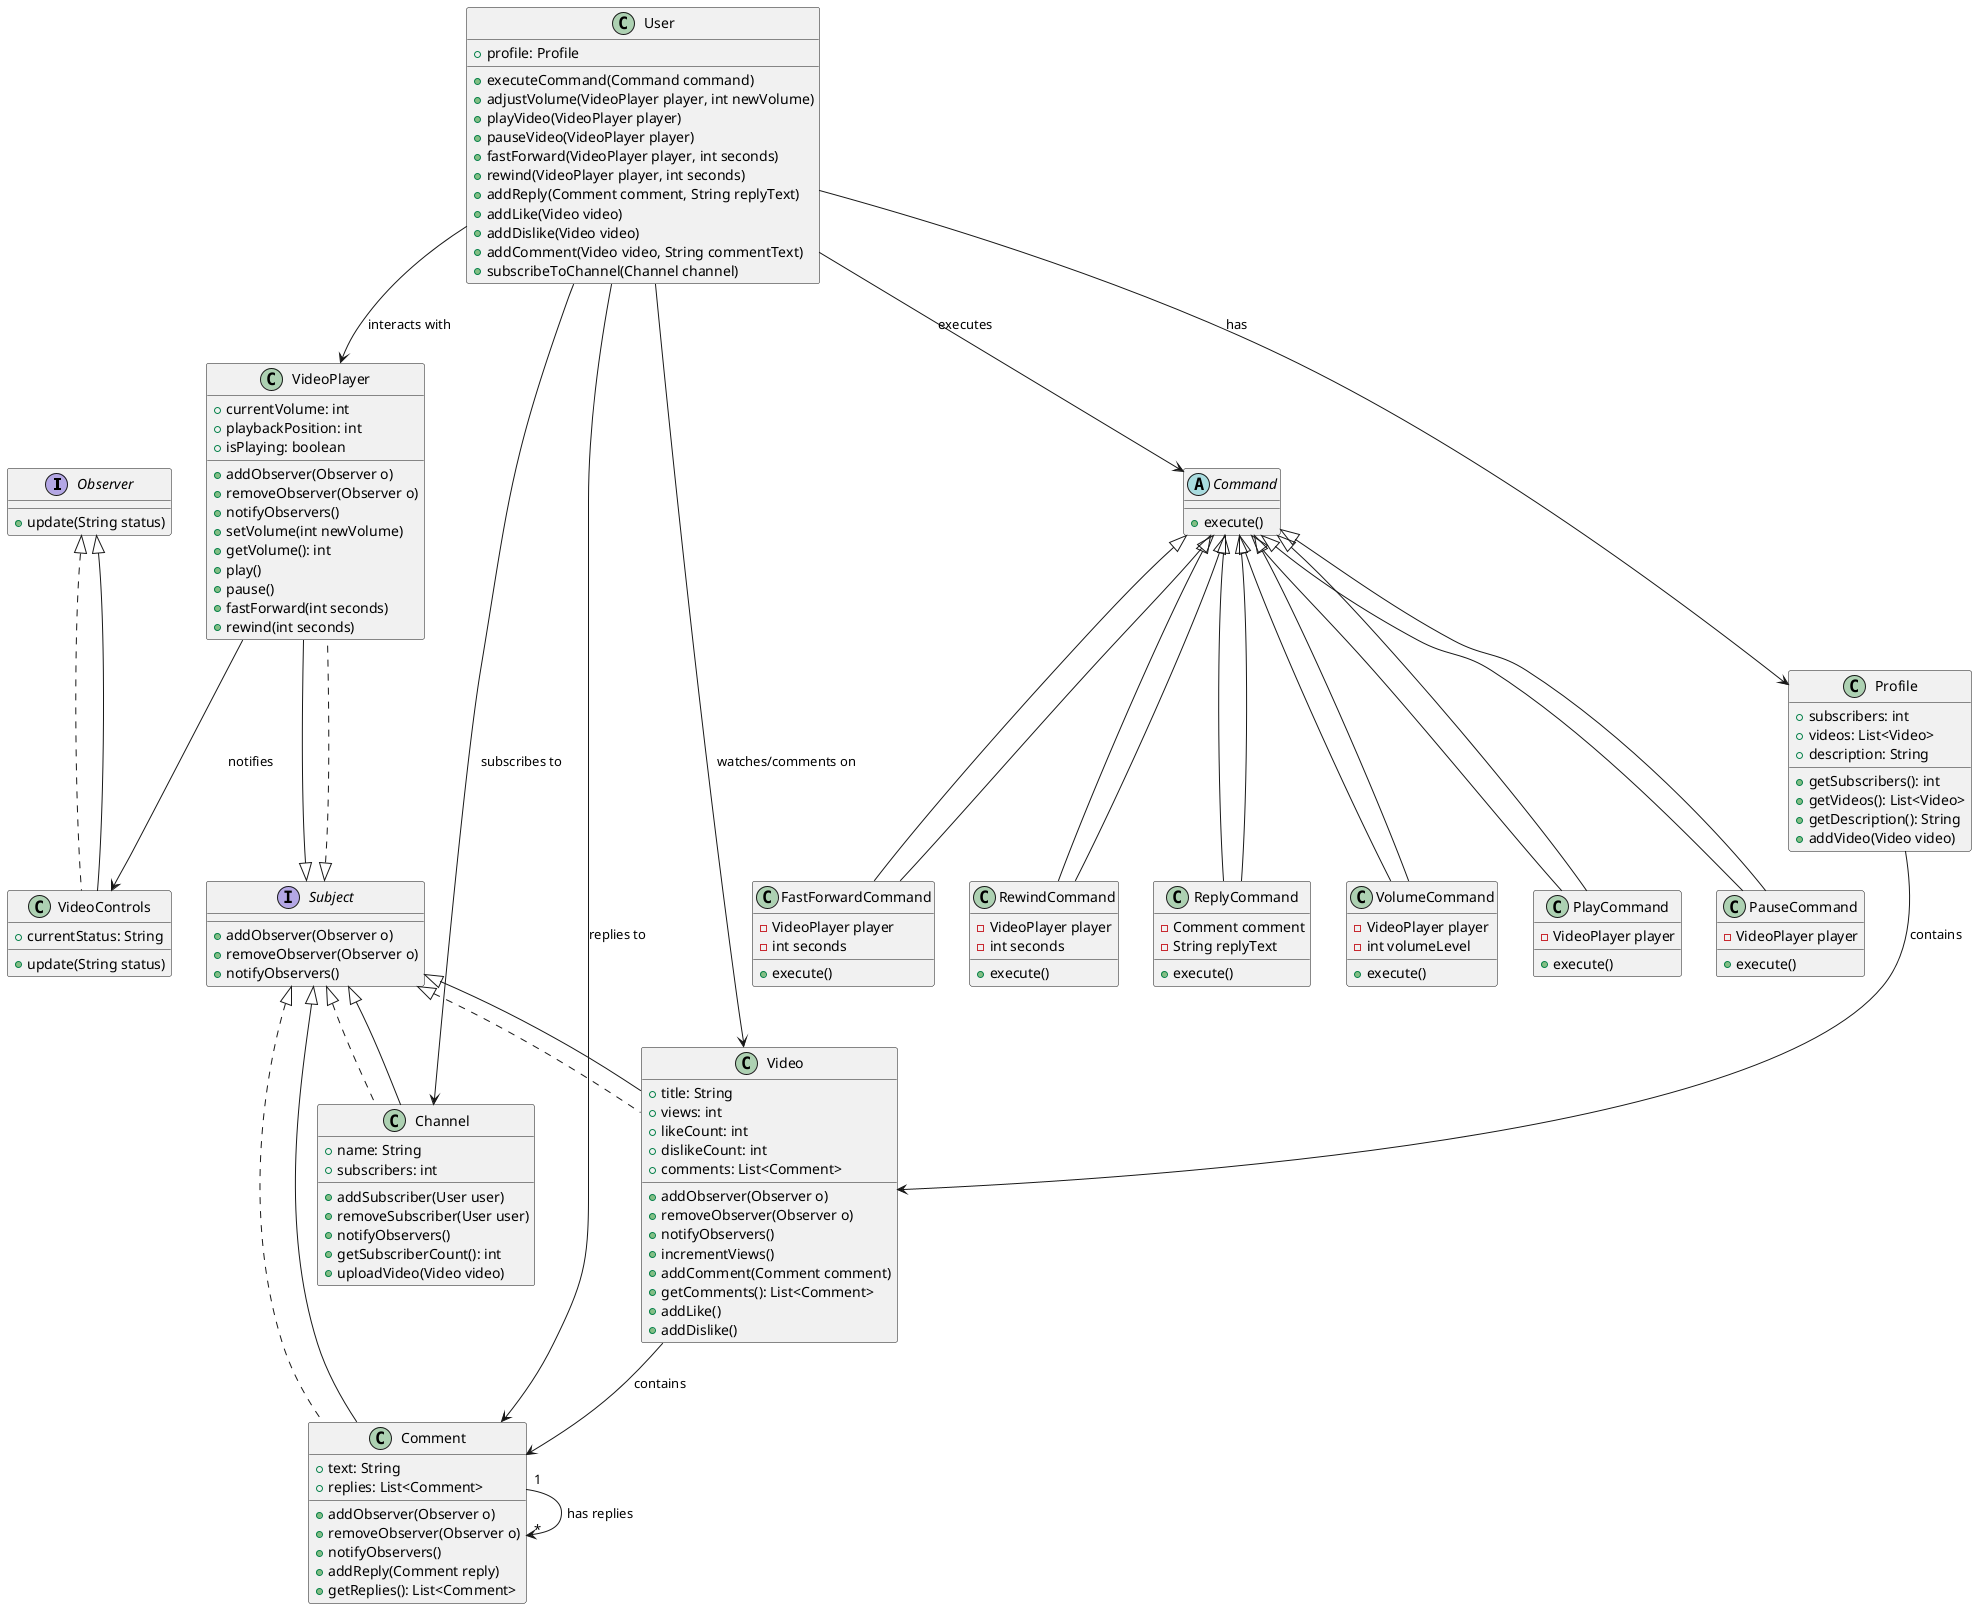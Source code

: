 @startuml
interface Observer {
    + update(String status)
}

interface Subject {
    + addObserver(Observer o)
    + removeObserver(Observer o)
    + notifyObservers()
}

class User {
    + profile: Profile
    + executeCommand(Command command)
    + adjustVolume(VideoPlayer player, int newVolume)
    + playVideo(VideoPlayer player)
    + pauseVideo(VideoPlayer player)
    + fastForward(VideoPlayer player, int seconds)
    + rewind(VideoPlayer player, int seconds)
    + addReply(Comment comment, String replyText)
    + addLike(Video video)
    + addDislike(Video video)
    + addComment(Video video, String commentText)
    + subscribeToChannel(Channel channel)
}

class Profile {
    + subscribers: int
    + videos: List<Video>
    + description: String
    + getSubscribers(): int
    + getVideos(): List<Video>
    + getDescription(): String
    + addVideo(Video video)
}

class VideoPlayer implements Subject {
    + currentVolume: int
    + playbackPosition: int
    + isPlaying: boolean
    + addObserver(Observer o)
    + removeObserver(Observer o)
    + notifyObservers()
    + setVolume(int newVolume)
    + getVolume(): int
    + play()
    + pause()
    + fastForward(int seconds)
    + rewind(int seconds)
}

abstract class Command {
    + execute()
}

class VolumeCommand extends Command {
    - VideoPlayer player
    - int volumeLevel
    + execute()
}

class PlayCommand extends Command {
    - VideoPlayer player
    + execute()
}

class PauseCommand extends Command {
    - VideoPlayer player
    + execute()
}

class FastForwardCommand extends Command {
    - VideoPlayer player
    - int seconds
    + execute()
}

class RewindCommand extends Command {
    - VideoPlayer player
    - int seconds
    + execute()
}

class ReplyCommand extends Command {
    - Comment comment
    - String replyText
    + execute()
}

class VideoControls implements Observer {
    + currentStatus: String
    + update(String status)
}

class Video implements Subject {
    + title: String
    + views: int
    + likeCount: int
    + dislikeCount: int
    + comments: List<Comment>
    + addObserver(Observer o)
    + removeObserver(Observer o)
    + notifyObservers()
    + incrementViews()
    + addComment(Comment comment)
    + getComments(): List<Comment>
    + addLike()
    + addDislike()
}

class Comment implements Subject {
    + text: String
    + replies: List<Comment>
    + addObserver(Observer o)
    + removeObserver(Observer o)
    + notifyObservers()
    + addReply(Comment reply)
    + getReplies(): List<Comment>
}

class Channel implements Subject {
    + name: String
    + subscribers: int
    + addSubscriber(User user)
    + removeSubscriber(User user)
    + notifyObservers()
    + getSubscriberCount(): int
    + uploadVideo(Video video)
}

User --> Command : executes
User --> VideoPlayer : interacts with
User --> Video : watches/comments on
User --> Comment : replies to
User --> Channel : subscribes to
User --> Profile : has
Profile --> Video : contains
Command <|-- VolumeCommand
Command <|-- PlayCommand
Command <|-- PauseCommand
Command <|-- FastForwardCommand
Command <|-- RewindCommand
Command <|-- ReplyCommand
VideoPlayer -down-|> Subject
Video -down-|> Subject
Comment -down-|> Subject
Channel -down-|> Subject
Video --> Comment : contains
Comment "1" --> "*" Comment : has replies
VideoPlayer --> VideoControls : notifies
VideoControls -down-|> Observer
@enduml
